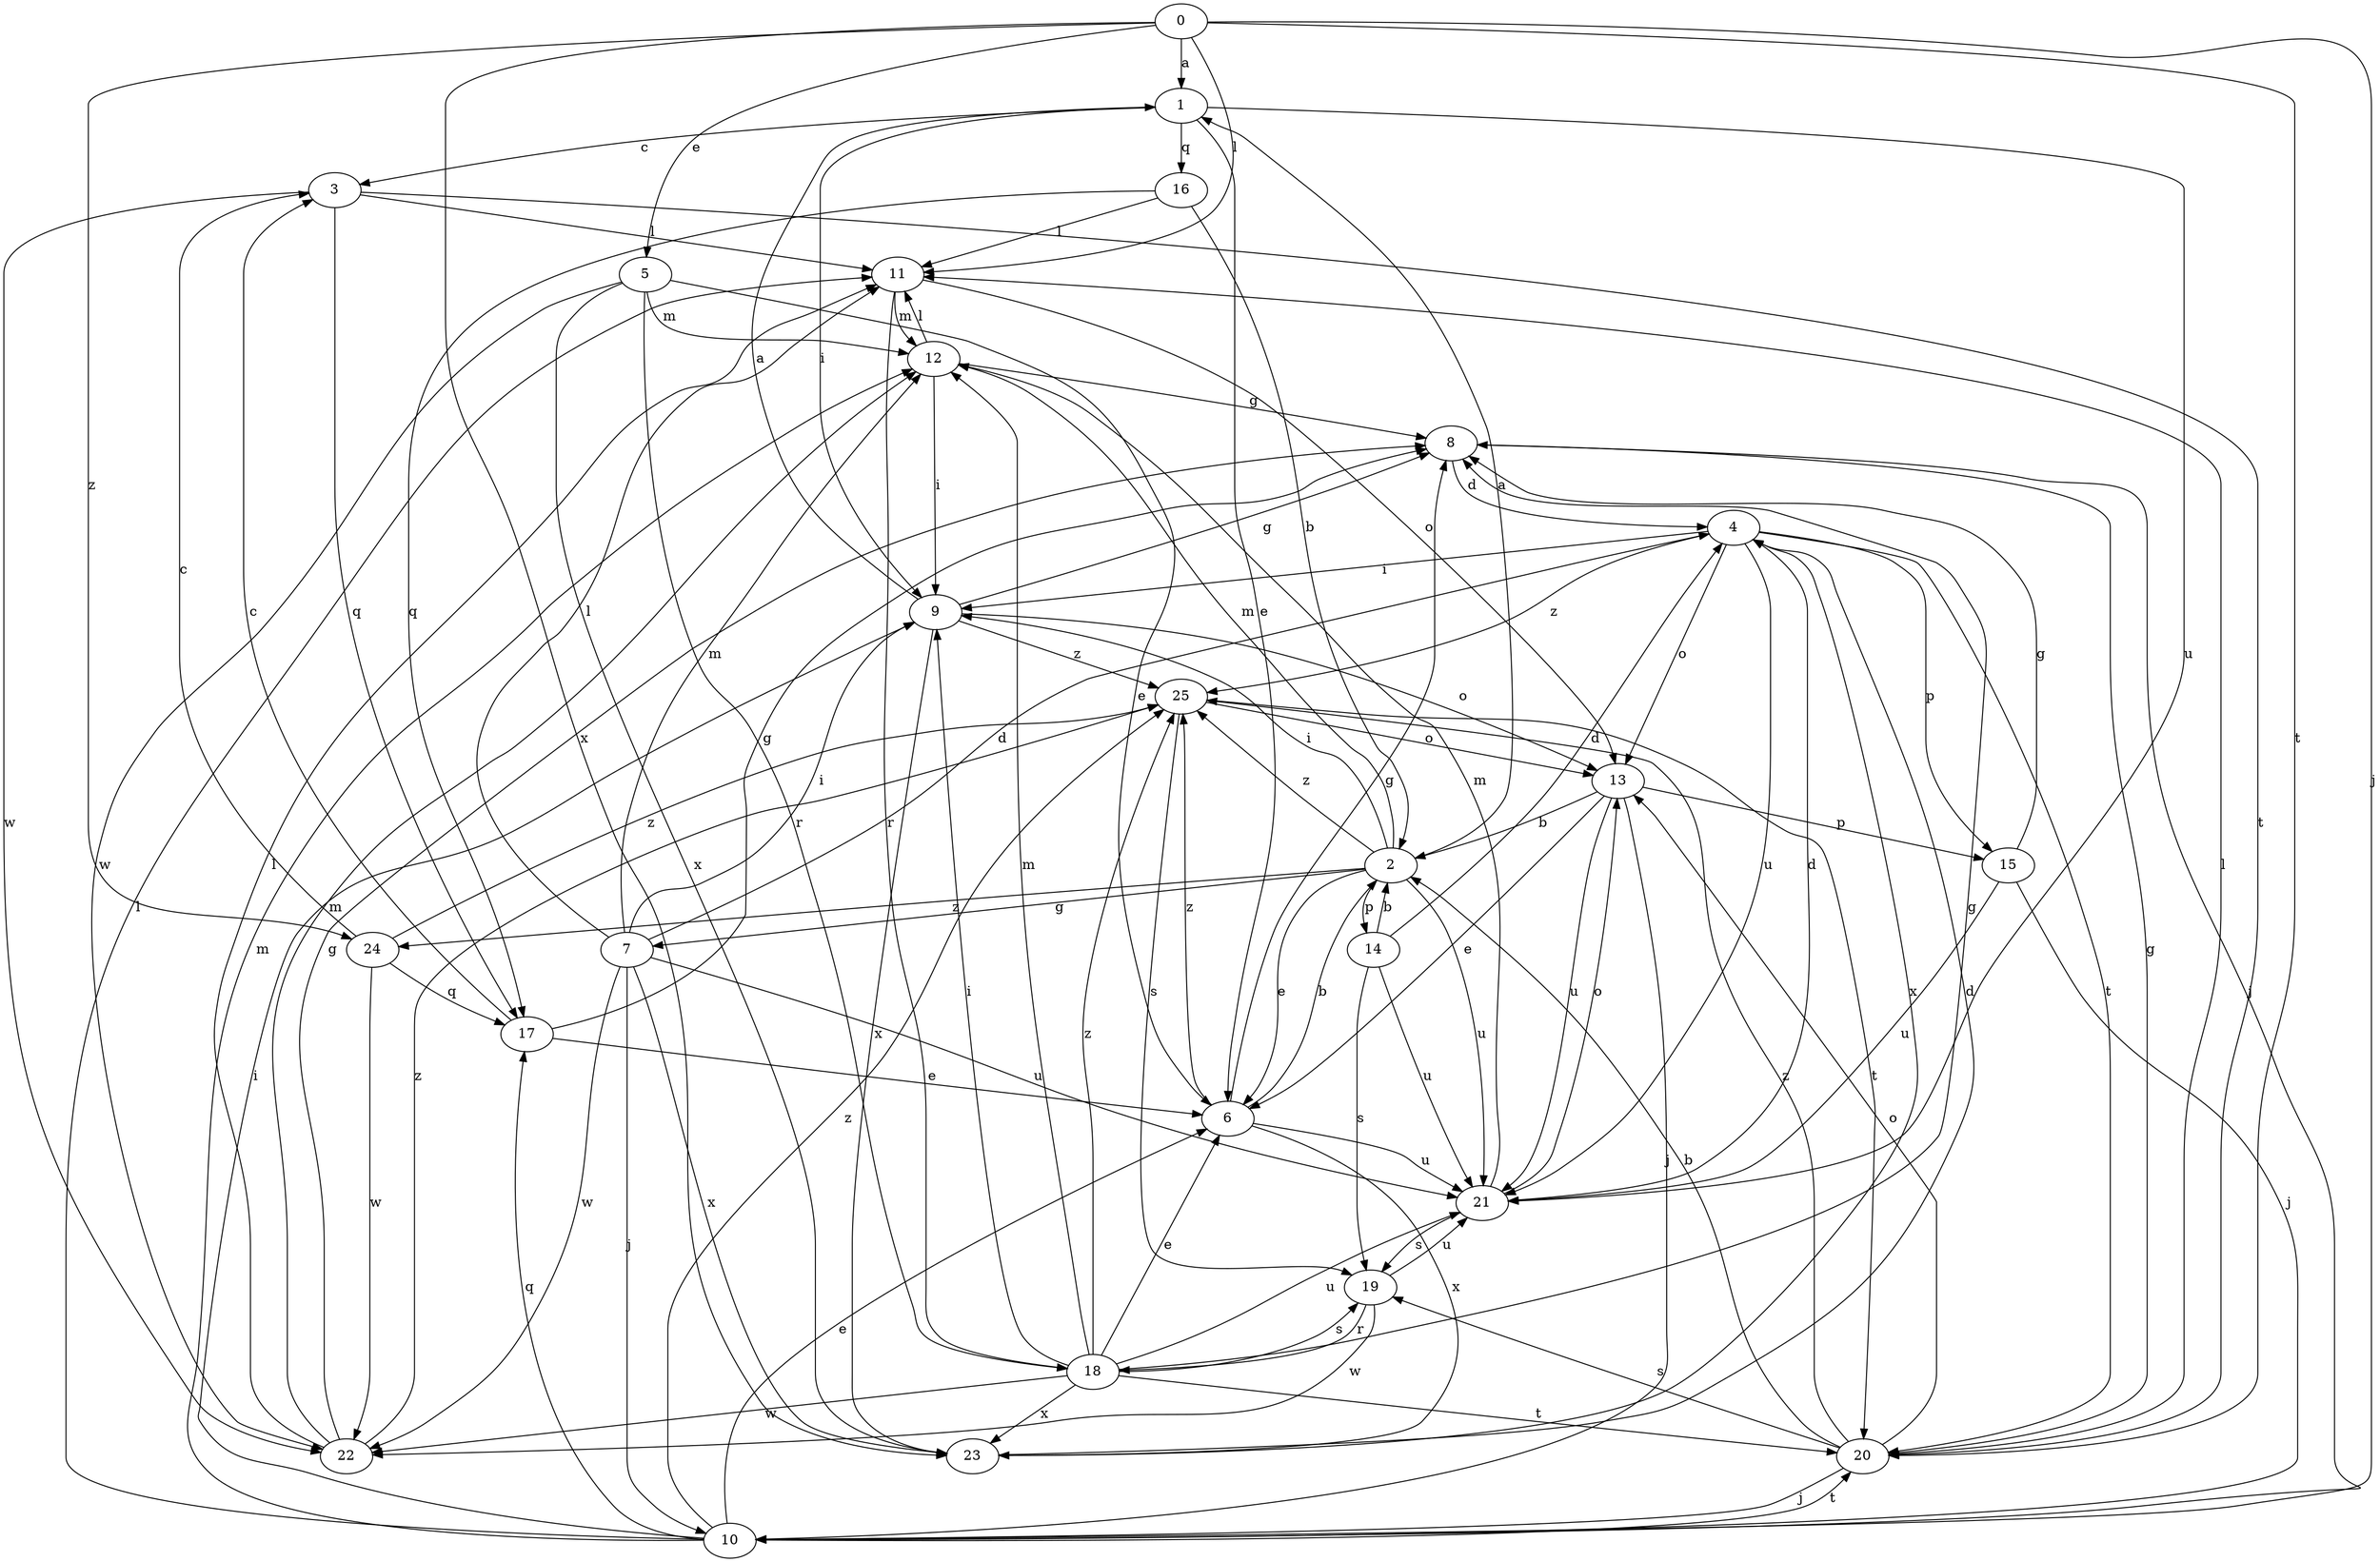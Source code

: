 strict digraph  {
0;
1;
2;
3;
4;
5;
6;
7;
8;
9;
10;
11;
12;
13;
14;
15;
16;
17;
18;
19;
20;
21;
22;
23;
24;
25;
0 -> 1  [label=a];
0 -> 5  [label=e];
0 -> 10  [label=j];
0 -> 11  [label=l];
0 -> 20  [label=t];
0 -> 23  [label=x];
0 -> 24  [label=z];
1 -> 3  [label=c];
1 -> 6  [label=e];
1 -> 9  [label=i];
1 -> 16  [label=q];
1 -> 21  [label=u];
2 -> 1  [label=a];
2 -> 6  [label=e];
2 -> 7  [label=g];
2 -> 9  [label=i];
2 -> 12  [label=m];
2 -> 14  [label=p];
2 -> 21  [label=u];
2 -> 24  [label=z];
2 -> 25  [label=z];
3 -> 11  [label=l];
3 -> 17  [label=q];
3 -> 20  [label=t];
3 -> 22  [label=w];
4 -> 9  [label=i];
4 -> 13  [label=o];
4 -> 15  [label=p];
4 -> 20  [label=t];
4 -> 21  [label=u];
4 -> 23  [label=x];
4 -> 25  [label=z];
5 -> 6  [label=e];
5 -> 12  [label=m];
5 -> 18  [label=r];
5 -> 22  [label=w];
5 -> 23  [label=x];
6 -> 2  [label=b];
6 -> 8  [label=g];
6 -> 21  [label=u];
6 -> 23  [label=x];
6 -> 25  [label=z];
7 -> 4  [label=d];
7 -> 9  [label=i];
7 -> 10  [label=j];
7 -> 11  [label=l];
7 -> 12  [label=m];
7 -> 21  [label=u];
7 -> 22  [label=w];
7 -> 23  [label=x];
8 -> 4  [label=d];
8 -> 10  [label=j];
9 -> 1  [label=a];
9 -> 8  [label=g];
9 -> 13  [label=o];
9 -> 23  [label=x];
9 -> 25  [label=z];
10 -> 6  [label=e];
10 -> 9  [label=i];
10 -> 11  [label=l];
10 -> 12  [label=m];
10 -> 17  [label=q];
10 -> 20  [label=t];
10 -> 25  [label=z];
11 -> 12  [label=m];
11 -> 13  [label=o];
11 -> 18  [label=r];
12 -> 8  [label=g];
12 -> 9  [label=i];
12 -> 11  [label=l];
13 -> 2  [label=b];
13 -> 6  [label=e];
13 -> 10  [label=j];
13 -> 15  [label=p];
13 -> 21  [label=u];
14 -> 2  [label=b];
14 -> 4  [label=d];
14 -> 19  [label=s];
14 -> 21  [label=u];
15 -> 8  [label=g];
15 -> 10  [label=j];
15 -> 21  [label=u];
16 -> 2  [label=b];
16 -> 11  [label=l];
16 -> 17  [label=q];
17 -> 3  [label=c];
17 -> 6  [label=e];
17 -> 8  [label=g];
18 -> 6  [label=e];
18 -> 8  [label=g];
18 -> 9  [label=i];
18 -> 12  [label=m];
18 -> 19  [label=s];
18 -> 20  [label=t];
18 -> 21  [label=u];
18 -> 22  [label=w];
18 -> 23  [label=x];
18 -> 25  [label=z];
19 -> 18  [label=r];
19 -> 21  [label=u];
19 -> 22  [label=w];
20 -> 2  [label=b];
20 -> 8  [label=g];
20 -> 10  [label=j];
20 -> 11  [label=l];
20 -> 13  [label=o];
20 -> 19  [label=s];
20 -> 25  [label=z];
21 -> 4  [label=d];
21 -> 12  [label=m];
21 -> 13  [label=o];
21 -> 19  [label=s];
22 -> 8  [label=g];
22 -> 11  [label=l];
22 -> 12  [label=m];
22 -> 25  [label=z];
23 -> 4  [label=d];
24 -> 3  [label=c];
24 -> 17  [label=q];
24 -> 22  [label=w];
24 -> 25  [label=z];
25 -> 13  [label=o];
25 -> 19  [label=s];
25 -> 20  [label=t];
}
